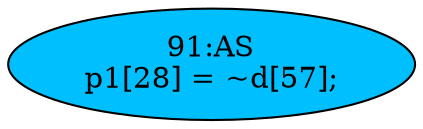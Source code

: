strict digraph "" {
	node [label="\N"];
	"91:AS"	 [ast="<pyverilog.vparser.ast.Assign object at 0x7fee2312a410>",
		def_var="['p1']",
		fillcolor=deepskyblue,
		label="91:AS
p1[28] = ~d[57];",
		statements="[]",
		style=filled,
		typ=Assign,
		use_var="['d']"];
}
